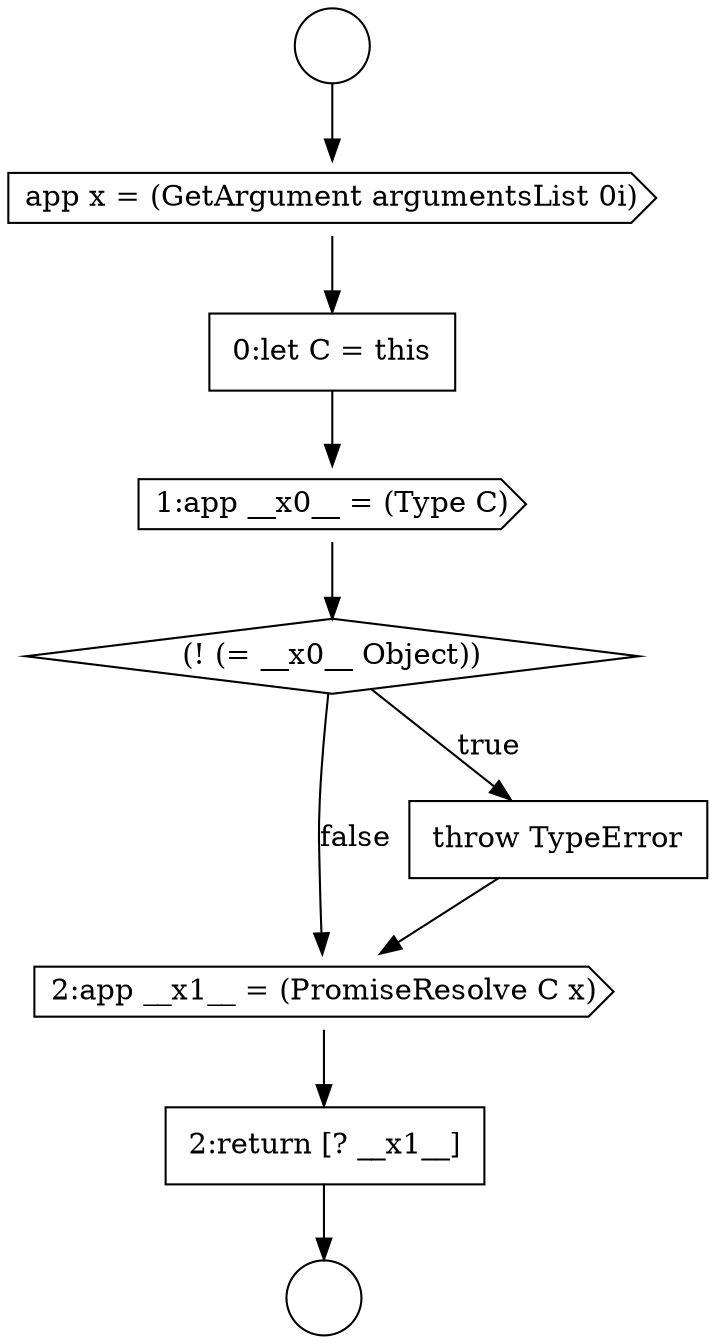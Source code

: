 digraph {
  node18438 [shape=none, margin=0, label=<<font color="black">
    <table border="0" cellborder="1" cellspacing="0" cellpadding="10">
      <tr><td align="left">2:return [? __x1__]</td></tr>
    </table>
  </font>> color="black" fillcolor="white" style=filled]
  node18432 [shape=cds, label=<<font color="black">app x = (GetArgument argumentsList 0i)</font>> color="black" fillcolor="white" style=filled]
  node18433 [shape=none, margin=0, label=<<font color="black">
    <table border="0" cellborder="1" cellspacing="0" cellpadding="10">
      <tr><td align="left">0:let C = this</td></tr>
    </table>
  </font>> color="black" fillcolor="white" style=filled]
  node18431 [shape=circle label=" " color="black" fillcolor="white" style=filled]
  node18434 [shape=cds, label=<<font color="black">1:app __x0__ = (Type C)</font>> color="black" fillcolor="white" style=filled]
  node18430 [shape=circle label=" " color="black" fillcolor="white" style=filled]
  node18435 [shape=diamond, label=<<font color="black">(! (= __x0__ Object))</font>> color="black" fillcolor="white" style=filled]
  node18437 [shape=cds, label=<<font color="black">2:app __x1__ = (PromiseResolve C x)</font>> color="black" fillcolor="white" style=filled]
  node18436 [shape=none, margin=0, label=<<font color="black">
    <table border="0" cellborder="1" cellspacing="0" cellpadding="10">
      <tr><td align="left">throw TypeError</td></tr>
    </table>
  </font>> color="black" fillcolor="white" style=filled]
  node18435 -> node18436 [label=<<font color="black">true</font>> color="black"]
  node18435 -> node18437 [label=<<font color="black">false</font>> color="black"]
  node18433 -> node18434 [ color="black"]
  node18434 -> node18435 [ color="black"]
  node18438 -> node18431 [ color="black"]
  node18436 -> node18437 [ color="black"]
  node18437 -> node18438 [ color="black"]
  node18430 -> node18432 [ color="black"]
  node18432 -> node18433 [ color="black"]
}
